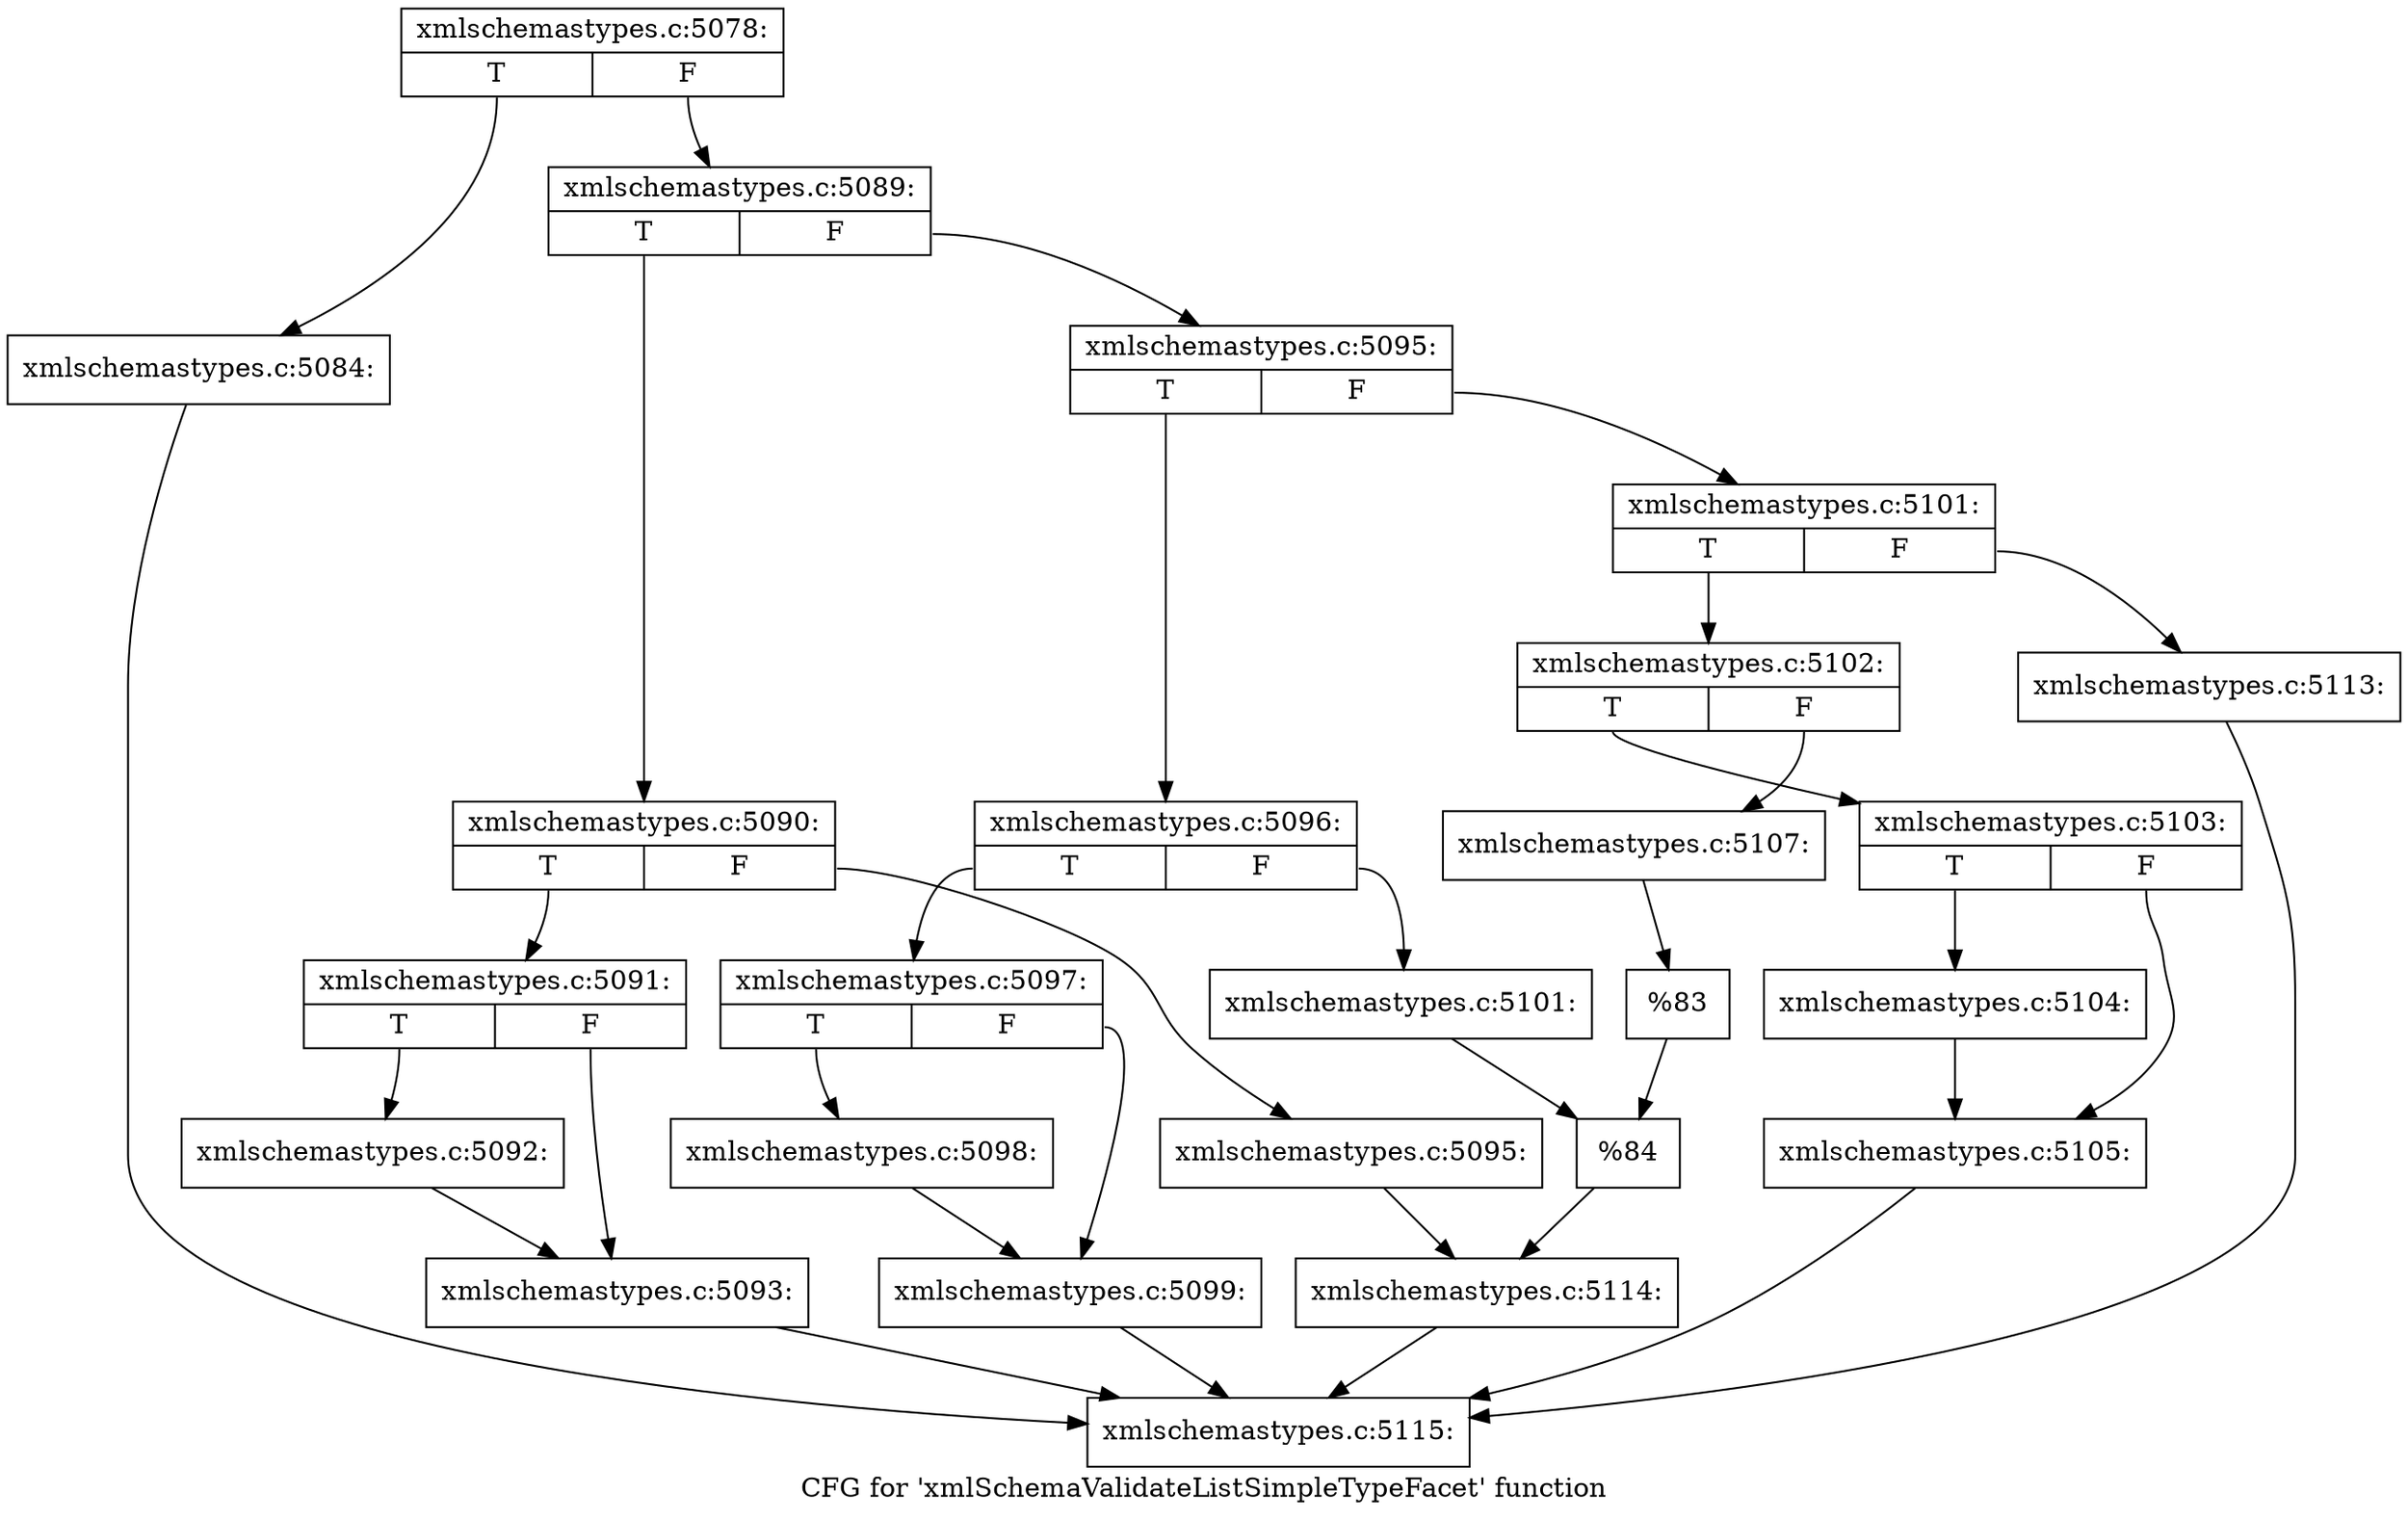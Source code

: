 digraph "CFG for 'xmlSchemaValidateListSimpleTypeFacet' function" {
	label="CFG for 'xmlSchemaValidateListSimpleTypeFacet' function";

	Node0x55c4300 [shape=record,label="{xmlschemastypes.c:5078:|{<s0>T|<s1>F}}"];
	Node0x55c4300:s0 -> Node0x570e220;
	Node0x55c4300:s1 -> Node0x570e270;
	Node0x570e220 [shape=record,label="{xmlschemastypes.c:5084:}"];
	Node0x570e220 -> Node0x55c4630;
	Node0x570e270 [shape=record,label="{xmlschemastypes.c:5089:|{<s0>T|<s1>F}}"];
	Node0x570e270:s0 -> Node0x570e730;
	Node0x570e270:s1 -> Node0x570e7d0;
	Node0x570e730 [shape=record,label="{xmlschemastypes.c:5090:|{<s0>T|<s1>F}}"];
	Node0x570e730:s0 -> Node0x570ecc0;
	Node0x570e730:s1 -> Node0x570ed10;
	Node0x570ecc0 [shape=record,label="{xmlschemastypes.c:5091:|{<s0>T|<s1>F}}"];
	Node0x570ecc0:s0 -> Node0x570f490;
	Node0x570ecc0:s1 -> Node0x570f4e0;
	Node0x570f490 [shape=record,label="{xmlschemastypes.c:5092:}"];
	Node0x570f490 -> Node0x570f4e0;
	Node0x570f4e0 [shape=record,label="{xmlschemastypes.c:5093:}"];
	Node0x570f4e0 -> Node0x55c4630;
	Node0x570ed10 [shape=record,label="{xmlschemastypes.c:5095:}"];
	Node0x570ed10 -> Node0x570e780;
	Node0x570e7d0 [shape=record,label="{xmlschemastypes.c:5095:|{<s0>T|<s1>F}}"];
	Node0x570e7d0:s0 -> Node0x5725a20;
	Node0x570e7d0:s1 -> Node0x5725ac0;
	Node0x5725a20 [shape=record,label="{xmlschemastypes.c:5096:|{<s0>T|<s1>F}}"];
	Node0x5725a20:s0 -> Node0x5725fb0;
	Node0x5725a20:s1 -> Node0x5726000;
	Node0x5725fb0 [shape=record,label="{xmlschemastypes.c:5097:|{<s0>T|<s1>F}}"];
	Node0x5725fb0:s0 -> Node0x5726780;
	Node0x5725fb0:s1 -> Node0x57267d0;
	Node0x5726780 [shape=record,label="{xmlschemastypes.c:5098:}"];
	Node0x5726780 -> Node0x57267d0;
	Node0x57267d0 [shape=record,label="{xmlschemastypes.c:5099:}"];
	Node0x57267d0 -> Node0x55c4630;
	Node0x5726000 [shape=record,label="{xmlschemastypes.c:5101:}"];
	Node0x5726000 -> Node0x5725a70;
	Node0x5725ac0 [shape=record,label="{xmlschemastypes.c:5101:|{<s0>T|<s1>F}}"];
	Node0x5725ac0:s0 -> Node0x57273b0;
	Node0x5725ac0:s1 -> Node0x5727450;
	Node0x57273b0 [shape=record,label="{xmlschemastypes.c:5102:|{<s0>T|<s1>F}}"];
	Node0x57273b0:s0 -> Node0x572e3d0;
	Node0x57273b0:s1 -> Node0x572e420;
	Node0x572e3d0 [shape=record,label="{xmlschemastypes.c:5103:|{<s0>T|<s1>F}}"];
	Node0x572e3d0:s0 -> Node0x572eba0;
	Node0x572e3d0:s1 -> Node0x572ebf0;
	Node0x572eba0 [shape=record,label="{xmlschemastypes.c:5104:}"];
	Node0x572eba0 -> Node0x572ebf0;
	Node0x572ebf0 [shape=record,label="{xmlschemastypes.c:5105:}"];
	Node0x572ebf0 -> Node0x55c4630;
	Node0x572e420 [shape=record,label="{xmlschemastypes.c:5107:}"];
	Node0x572e420 -> Node0x5727400;
	Node0x5727450 [shape=record,label="{xmlschemastypes.c:5113:}"];
	Node0x5727450 -> Node0x55c4630;
	Node0x5727400 [shape=record,label="{%83}"];
	Node0x5727400 -> Node0x5725a70;
	Node0x5725a70 [shape=record,label="{%84}"];
	Node0x5725a70 -> Node0x570e780;
	Node0x570e780 [shape=record,label="{xmlschemastypes.c:5114:}"];
	Node0x570e780 -> Node0x55c4630;
	Node0x55c4630 [shape=record,label="{xmlschemastypes.c:5115:}"];
}
